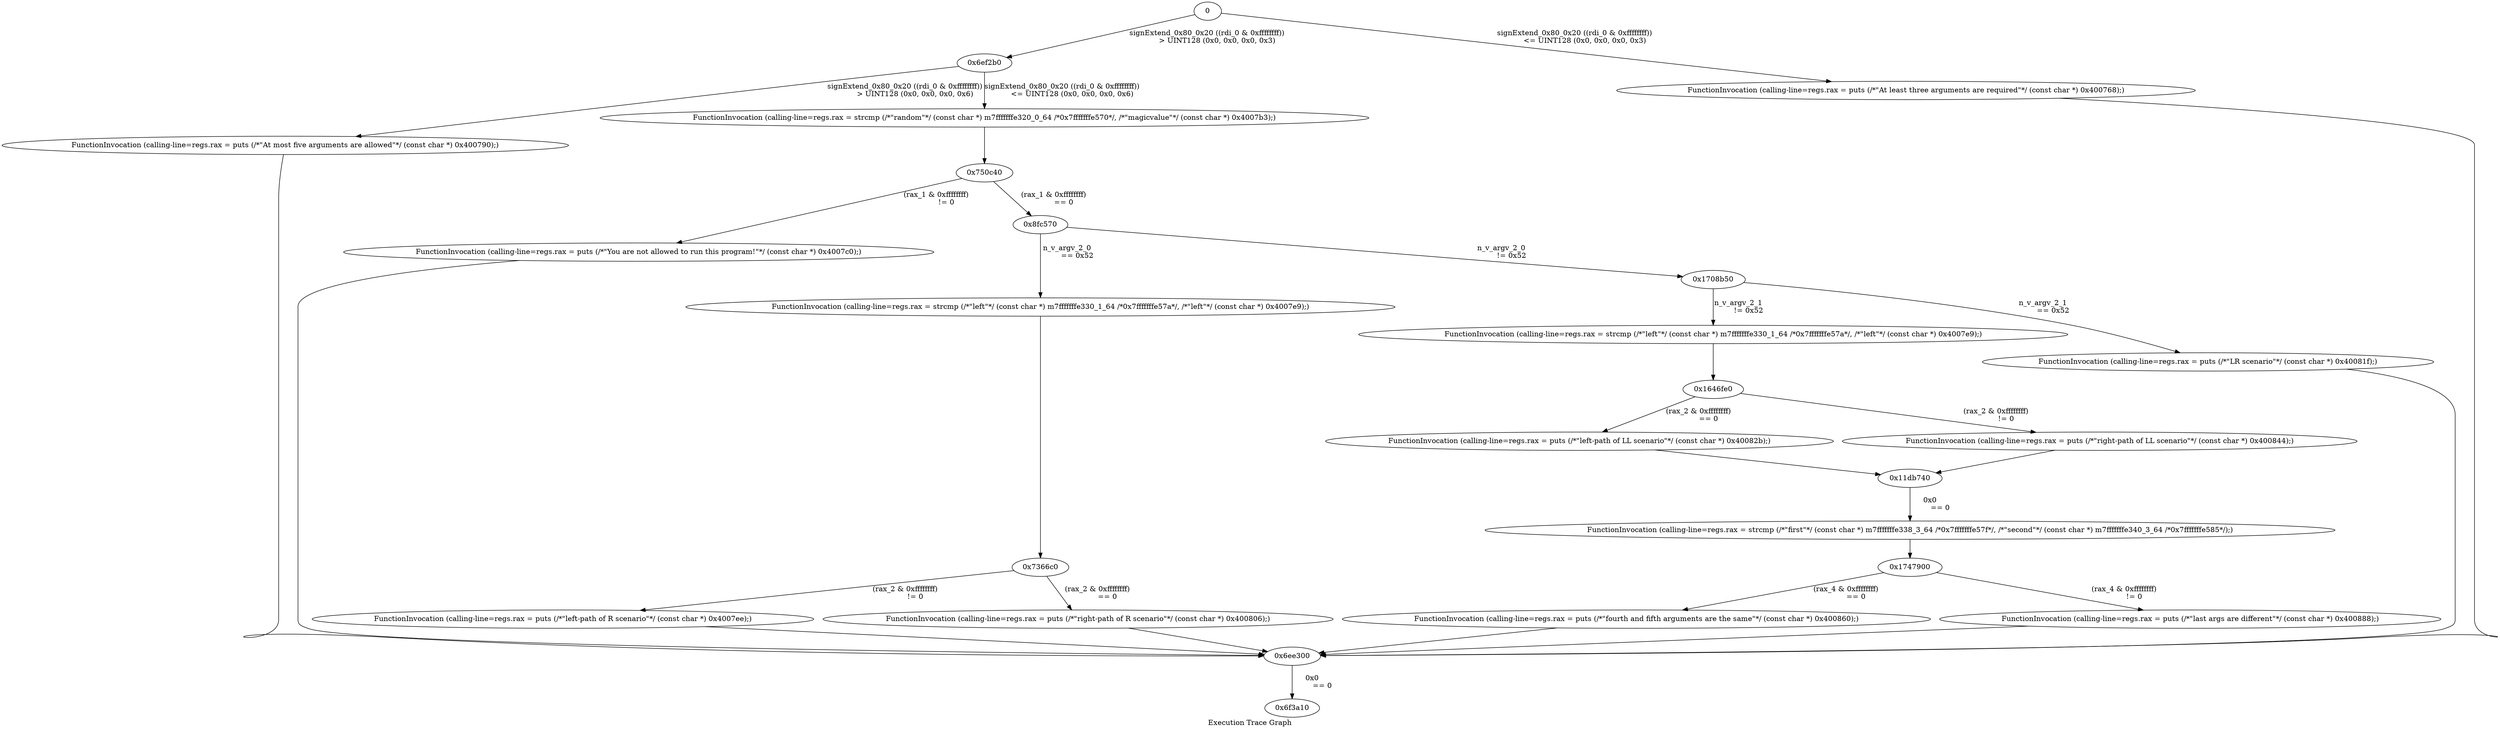 digraph "Execution Trace Graph" {
	label="Execution Trace Graph";

	Node0 [label = "0"];
	Node0x6ee300 [label = "0x6ee300"];
	Node0x6ef2b0 [label = "0x6ef2b0"];
	Node0x6f3a10 [label = "0x6f3a10"];
	Node0x71feb0 [label = "FunctionInvocation (calling-line=regs.rax = puts (/*\"At most five arguments are allowed\"*/ (const char *) 0x400790);)"];
	Node0x7366c0 [label = "0x7366c0"];
	Node0x750c40 [label = "0x750c40"];
	Node0x75cab0 [label = "FunctionInvocation (calling-line=regs.rax = strcmp (/*\"left\"*/ (const char *) m7fffffffe330_1_64 /*0x7fffffffe57a*/, /*\"left\"*/ (const char *) 0x4007e9);)"];
	Node0x791b60 [label = "FunctionInvocation (calling-line=regs.rax = puts (/*\"fourth and fifth arguments are the same\"*/ (const char *) 0x400860);)"];
	Node0x7e6d10 [label = "FunctionInvocation (calling-line=regs.rax = puts (/*\"At least three arguments are required\"*/ (const char *) 0x400768);)"];
	Node0x8273f0 [label = "FunctionInvocation (calling-line=regs.rax = puts (/*\"You are not allowed to run this program!\"*/ (const char *) 0x4007c0);)"];
	Node0x8aa870 [label = "FunctionInvocation (calling-line=regs.rax = puts (/*\"left-path of R scenario\"*/ (const char *) 0x4007ee);)"];
	Node0x8ceb40 [label = "FunctionInvocation (calling-line=regs.rax = puts (/*\"left-path of LL scenario\"*/ (const char *) 0x40082b);)"];
	Node0x8fc570 [label = "0x8fc570"];
	Node0xe25890 [label = "FunctionInvocation (calling-line=regs.rax = puts (/*\"right-path of R scenario\"*/ (const char *) 0x400806);)"];
	Node0xf55f30 [label = "FunctionInvocation (calling-line=regs.rax = strcmp (/*\"random\"*/ (const char *) m7fffffffe320_0_64 /*0x7fffffffe570*/, /*\"magicvalue\"*/ (const char *) 0x4007b3);)"];
	Node0x11cd910 [label = "FunctionInvocation (calling-line=regs.rax = strcmp (/*\"first\"*/ (const char *) m7fffffffe338_3_64 /*0x7fffffffe57f*/, /*\"second\"*/ (const char *) m7fffffffe340_3_64 /*0x7fffffffe585*/);)"];
	Node0x11db740 [label = "0x11db740"];
	Node0x126d0a0 [label = "FunctionInvocation (calling-line=regs.rax = strcmp (/*\"left\"*/ (const char *) m7fffffffe330_1_64 /*0x7fffffffe57a*/, /*\"left\"*/ (const char *) 0x4007e9);)"];
	Node0x1527110 [label = "FunctionInvocation (calling-line=regs.rax = puts (/*\"LR scenario\"*/ (const char *) 0x40081f);)"];
	Node0x1646fe0 [label = "0x1646fe0"];
	Node0x16a08f0 [label = "FunctionInvocation (calling-line=regs.rax = puts (/*\"right-path of LL scenario\"*/ (const char *) 0x400844);)"];
	Node0x1708b50 [label = "0x1708b50"];
	Node0x1747900 [label = "0x1747900"];
	Node0x1764670 [label = "FunctionInvocation (calling-line=regs.rax = puts (/*\"last args are different\"*/ (const char *) 0x400888);)"];
	Node0 -> Node0x6ef2b0 [label = "signExtend_0x80_0x20 ((rdi_0 & 0xffffffff))
	 > UINT128 (0x0, 0x0, 0x0, 0x3)"];
	Node0 -> Node0x7e6d10 [label = "signExtend_0x80_0x20 ((rdi_0 & 0xffffffff))
	 <= UINT128 (0x0, 0x0, 0x0, 0x3)"];
	Node0x7e6d10 -> Node0x6ee300 [label = ""];
	Node0x6ef2b0 -> Node0x71feb0 [label = "signExtend_0x80_0x20 ((rdi_0 & 0xffffffff))
	 > UINT128 (0x0, 0x0, 0x0, 0x6)"];
	Node0x71feb0 -> Node0x6ee300 [label = ""];
	Node0x6ef2b0 -> Node0xf55f30 [label = "signExtend_0x80_0x20 ((rdi_0 & 0xffffffff))
	 <= UINT128 (0x0, 0x0, 0x0, 0x6)"];
	Node0xf55f30 -> Node0x750c40 [label = ""];
	Node0x6ee300 -> Node0x6f3a10 [label = "0x0
	 == 0"];
	Node0x750c40 -> Node0x8273f0 [label = "(rax_1 & 0xffffffff)
	 != 0"];
	Node0x8273f0 -> Node0x6ee300 [label = ""];
	Node0x750c40 -> Node0x8fc570 [label = "(rax_1 & 0xffffffff)
	 == 0"];
	Node0x8fc570 -> Node0x1708b50 [label = "n_v_argv_2_0
	 != 0x52"];
	Node0x8fc570 -> Node0x126d0a0 [label = "n_v_argv_2_0
	 == 0x52"];
	Node0x126d0a0 -> Node0x7366c0 [label = ""];
	Node0x1708b50 -> Node0x75cab0 [label = "n_v_argv_2_1
	 != 0x52"];
	Node0x75cab0 -> Node0x1646fe0 [label = ""];
	Node0x1708b50 -> Node0x1527110 [label = "n_v_argv_2_1
	 == 0x52"];
	Node0x1527110 -> Node0x6ee300 [label = ""];
	Node0x7366c0 -> Node0xe25890 [label = "(rax_2 & 0xffffffff)
	 == 0"];
	Node0xe25890 -> Node0x6ee300 [label = ""];
	Node0x7366c0 -> Node0x8aa870 [label = "(rax_2 & 0xffffffff)
	 != 0"];
	Node0x8aa870 -> Node0x6ee300 [label = ""];
	Node0x1646fe0 -> Node0x8ceb40 [label = "(rax_2 & 0xffffffff)
	 == 0"];
	Node0x8ceb40 -> Node0x11db740 [label = ""];
	Node0x1646fe0 -> Node0x16a08f0 [label = "(rax_2 & 0xffffffff)
	 != 0"];
	Node0x16a08f0 -> Node0x11db740 [label = ""];
	Node0x11db740 -> Node0x11cd910 [label = "0x0
	 == 0"];
	Node0x11cd910 -> Node0x1747900 [label = ""];
	Node0x1747900 -> Node0x1764670 [label = "(rax_4 & 0xffffffff)
	 != 0"];
	Node0x1764670 -> Node0x6ee300 [label = ""];
	Node0x1747900 -> Node0x791b60 [label = "(rax_4 & 0xffffffff)
	 == 0"];
	Node0x791b60 -> Node0x6ee300 [label = ""];
}
